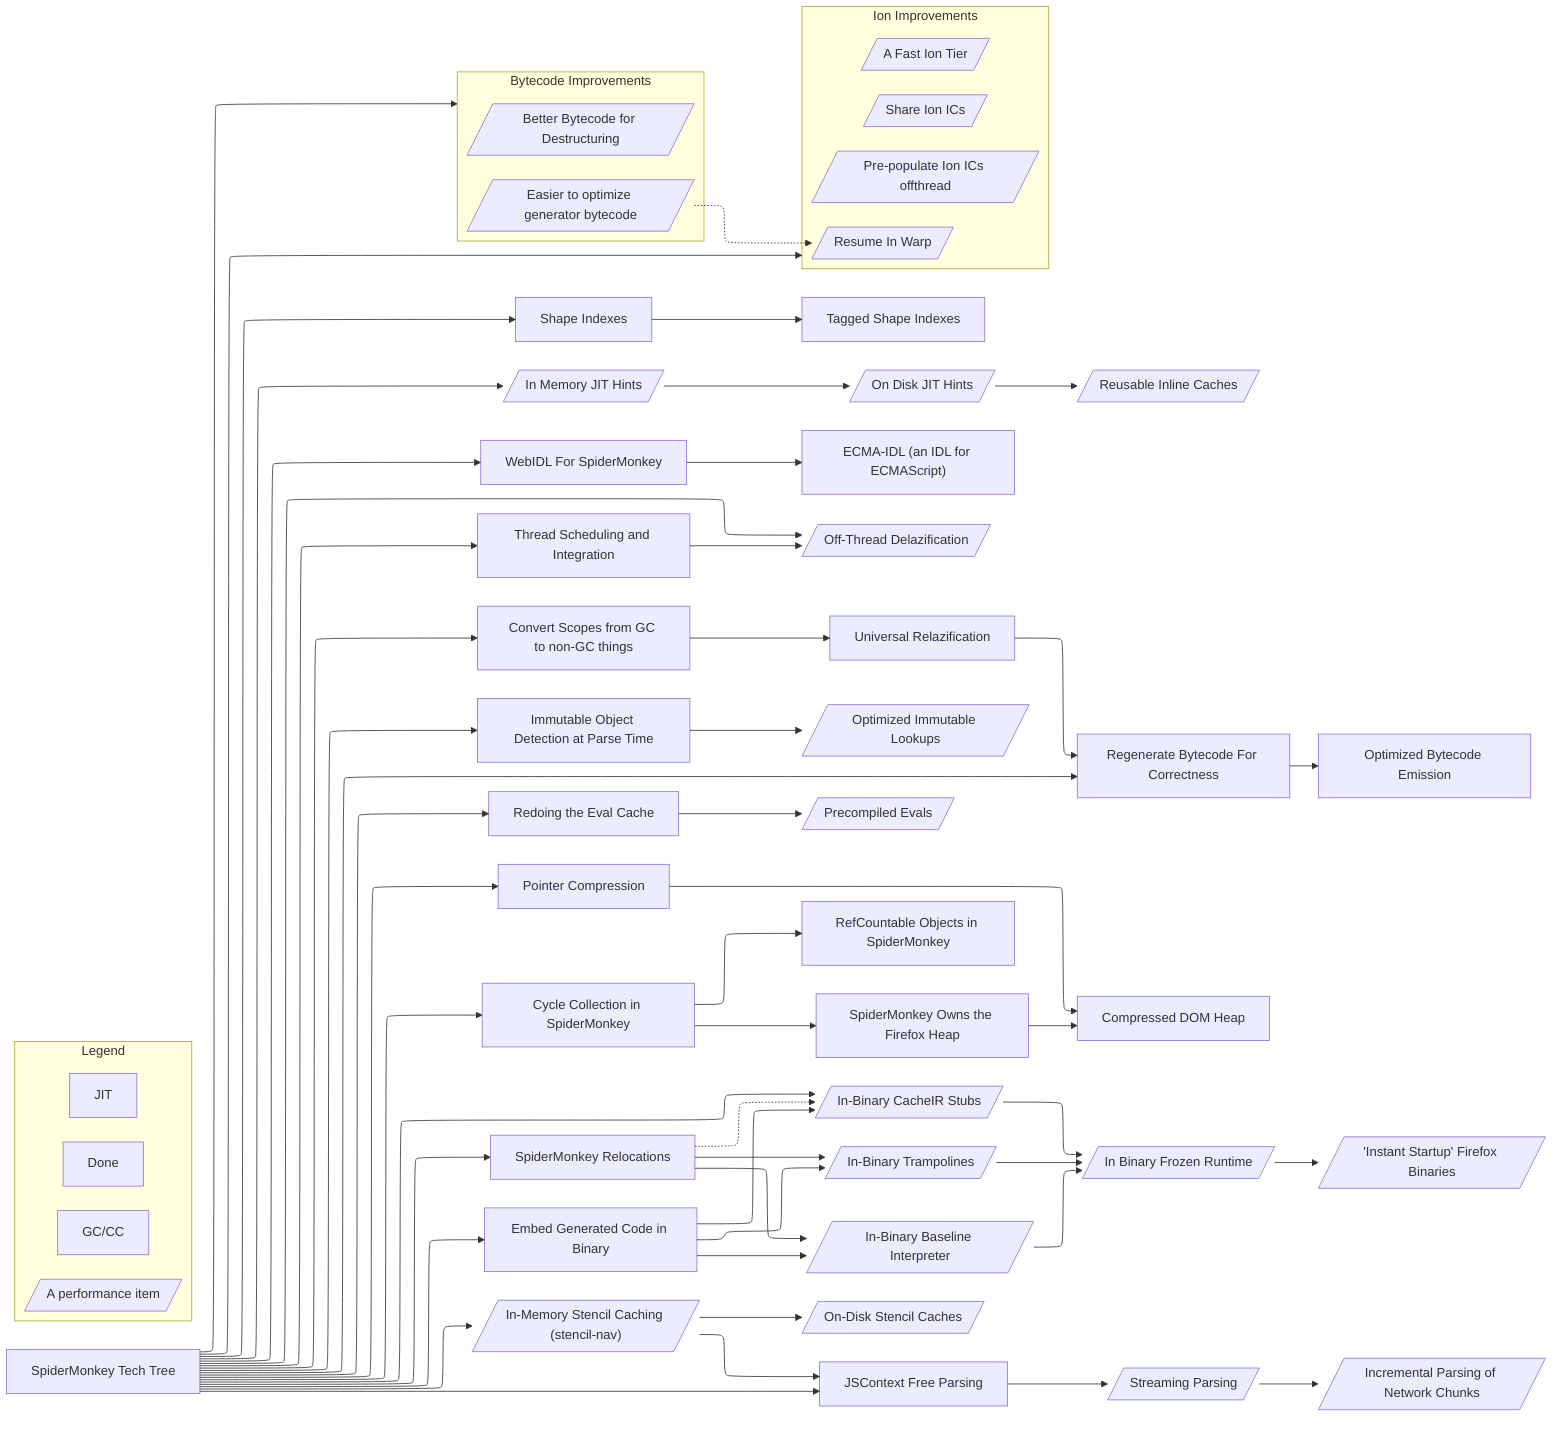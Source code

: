 %%{init: {"flowchart": {"defaultRenderer": "elk"}} }%%
%% Use the elk renderer: Much better for this diagram.
%% -- However, using elk as our renderer does have downsides. Elk doesn't
%%    support dotted lines.
flowchart LR

    subgraph Legend
        Done
        GC["GC/CC"]
        JIT

        class Done done
        class GC GC
        class JIT JIT

        perf[/"A performance item"/]
    end

    root[SpiderMonkey Tech Tree] --> shapeIndexes[Shape Indexes]
    shapeIndexes --> taggedShapeIndexes[Tagged Shape Indexes]
    root --> inMemoryJITHints[/"In Memory JIT Hints"/] --> onDiskJITHints[/"On  Disk JIT Hints"/] --> ric[/"Reusable Inline Caches"/]

    %% Mark In Memory JIT hints as done -- CSS class is in index.html
    class inMemoryJITHints done;
    class onDiskJITHints JIT;
    class ric JIT;

    root --> webIDL["WebIDL For SpiderMonkey"] --> ecmaIDL["ECMA-IDL (an IDL for ECMAScript)"]
    root --> scheduling["Thread Scheduling and Integration"] --> offThreadDelazification[/"Off-Thread Delazification"/]
    root --> offThreadDelazification
    root --> nonGCScopes["Convert Scopes from GC to non-GC things"] --> universalRelazification["Universal Relazification"]
    universalRelazification --> tossBytecode["Regenerate Bytecode For Correctness"]
    root --> tossBytecode --> optimizedBytecode["Optimized Bytecode Emission"]
    root --> immutableFlag["Immutable Object Detection at Parse Time"] --> optimizedImmutableLookups[/"Optimized Immutable Lookups"/]
    root --> evalCache["Redoing the Eval Cache"] --> precompiledEval[/"Precompiled Evals"/]
    root --> pointerCompression["Pointer Compression"] --> compressedDOM["Compressed DOM Heap"]
    class pointerCompression GC
    class compressedDOM GC

    root --> cc["Cycle Collection in SpiderMonkey"] --> refCount["RefCountable Objects in SpiderMonkey"]
    class cc GC
    class refCount GC

    cc --> smHeap["SpiderMonkey Owns the Firefox Heap"] --> compressedDOM
    class smHeap GC

    root --> inBinaryStubs[/"In-Binary CacheIR Stubs"/]
    root --> smRelocations["SpiderMonkey Relocations"]
    frozenRuntime[/"In Binary Frozen Runtime"/]
    frozenRuntime --> bakedFirefox[/"'Instant Startup' Firefox Binaries"/]

    smRelocations -.-> inBinaryStubs --> frozenRuntime
    smRelocations --> inBinaryTrampolines[/"In-Binary Trampolines"/] --> frozenRuntime
    smRelocations --> inBinaryBaseline[/"In-Binary Baseline Interpreter"/] --> frozenRuntime

    root --> inBinaryCode["Embed Generated Code in Binary"] --> inBinaryStubs & inBinaryTrampolines & inBinaryBaseline

    root --> stencilNav[/"In-Memory Stencil Caching (stencil-nav)"/]
    stencilNav --> onDiskStencil[/"On-Disk Stencil Caches"/]
    root --> contextFreeParsing["JSContext Free Parsing"]
    stencilNav --> contextFreeParsing
    contextFreeParsing --> streamingParsing[/"Streaming Parsing"/]
    streamingParsing --> networkParsing[/"Incremental Parsing of Network Chunks"/]



    subgraph improvedBytecode [Bytecode Improvements]
        destructuringBytecode[/"Better Bytecode for Destructuring"/]
        generatorBytecodeTransforms[/"Easier to optimize generator bytecode"/]
    end
    root --> improvedBytecode


    generatorBytecodeTransforms -.-> resumeInWarp

    subgraph ionImprovements [Ion Improvements]
        shareIonICs[/"Share Ion ICs"/]
        prepopulateIonIcs[/"Pre-populate Ion ICs offthread"/]
        fastIonTier[/"A Fast Ion Tier"/]

        resumeInWarp[/"Resume In Warp"/]

        class shareIonICs JIT
        class prepopulateIonIcs JIT
        class fastIonTier JIT
        class resumeInWarp JIT
    end
    root --> ionImprovements

    %% Click Handlers
    %% Example of a programatic click handler for giggles. Notice that the callback
    %% is accessed relative to `window`.
    %% click webIDL callbacks.exampleCallback

    %% As an example of how we could group projects together.
    %% Commented out for now.
    %% subgraph "Gecko Managed Runtime"
    %%     cc
    %%     smHeap
    %%     webIDL
    %%     ecmaIDL
    %% end

    %% Detail links
    click shapeIndexes href "#shapeIndexes"
    click taggedShapeIndexes href "#taggedShapeIndexes"
    click universalRelazification href "#universalRelazification"
    click tossBytecode href "#tossBytecode"
    click immutableFlag href "#immutableFlag"

    click ric href "#ric"
    click smRelocations href "#smRelocations"
    click inMemoryJITHints href "https://bugzilla.mozilla.org/show_bug.cgi?id=1824772"

    click streamingParsing "#streamingParsing"
    click inBinaryCode "#inBinaryCode"

    click shareIonICs "#shareIonICs"
    click prepopulateIonIcs "#prepopulateIonIcs"
    click fastIonTier "#fastIonTier"

    click destructuringBytecode "#destructuringBytecode"
    click generatorBytecodeTransforms "#generatorBytecodeTransforms"

    click resumeInWarp href "https://bugzilla.mozilla.org/show_bug.cgi?id=1681338"
